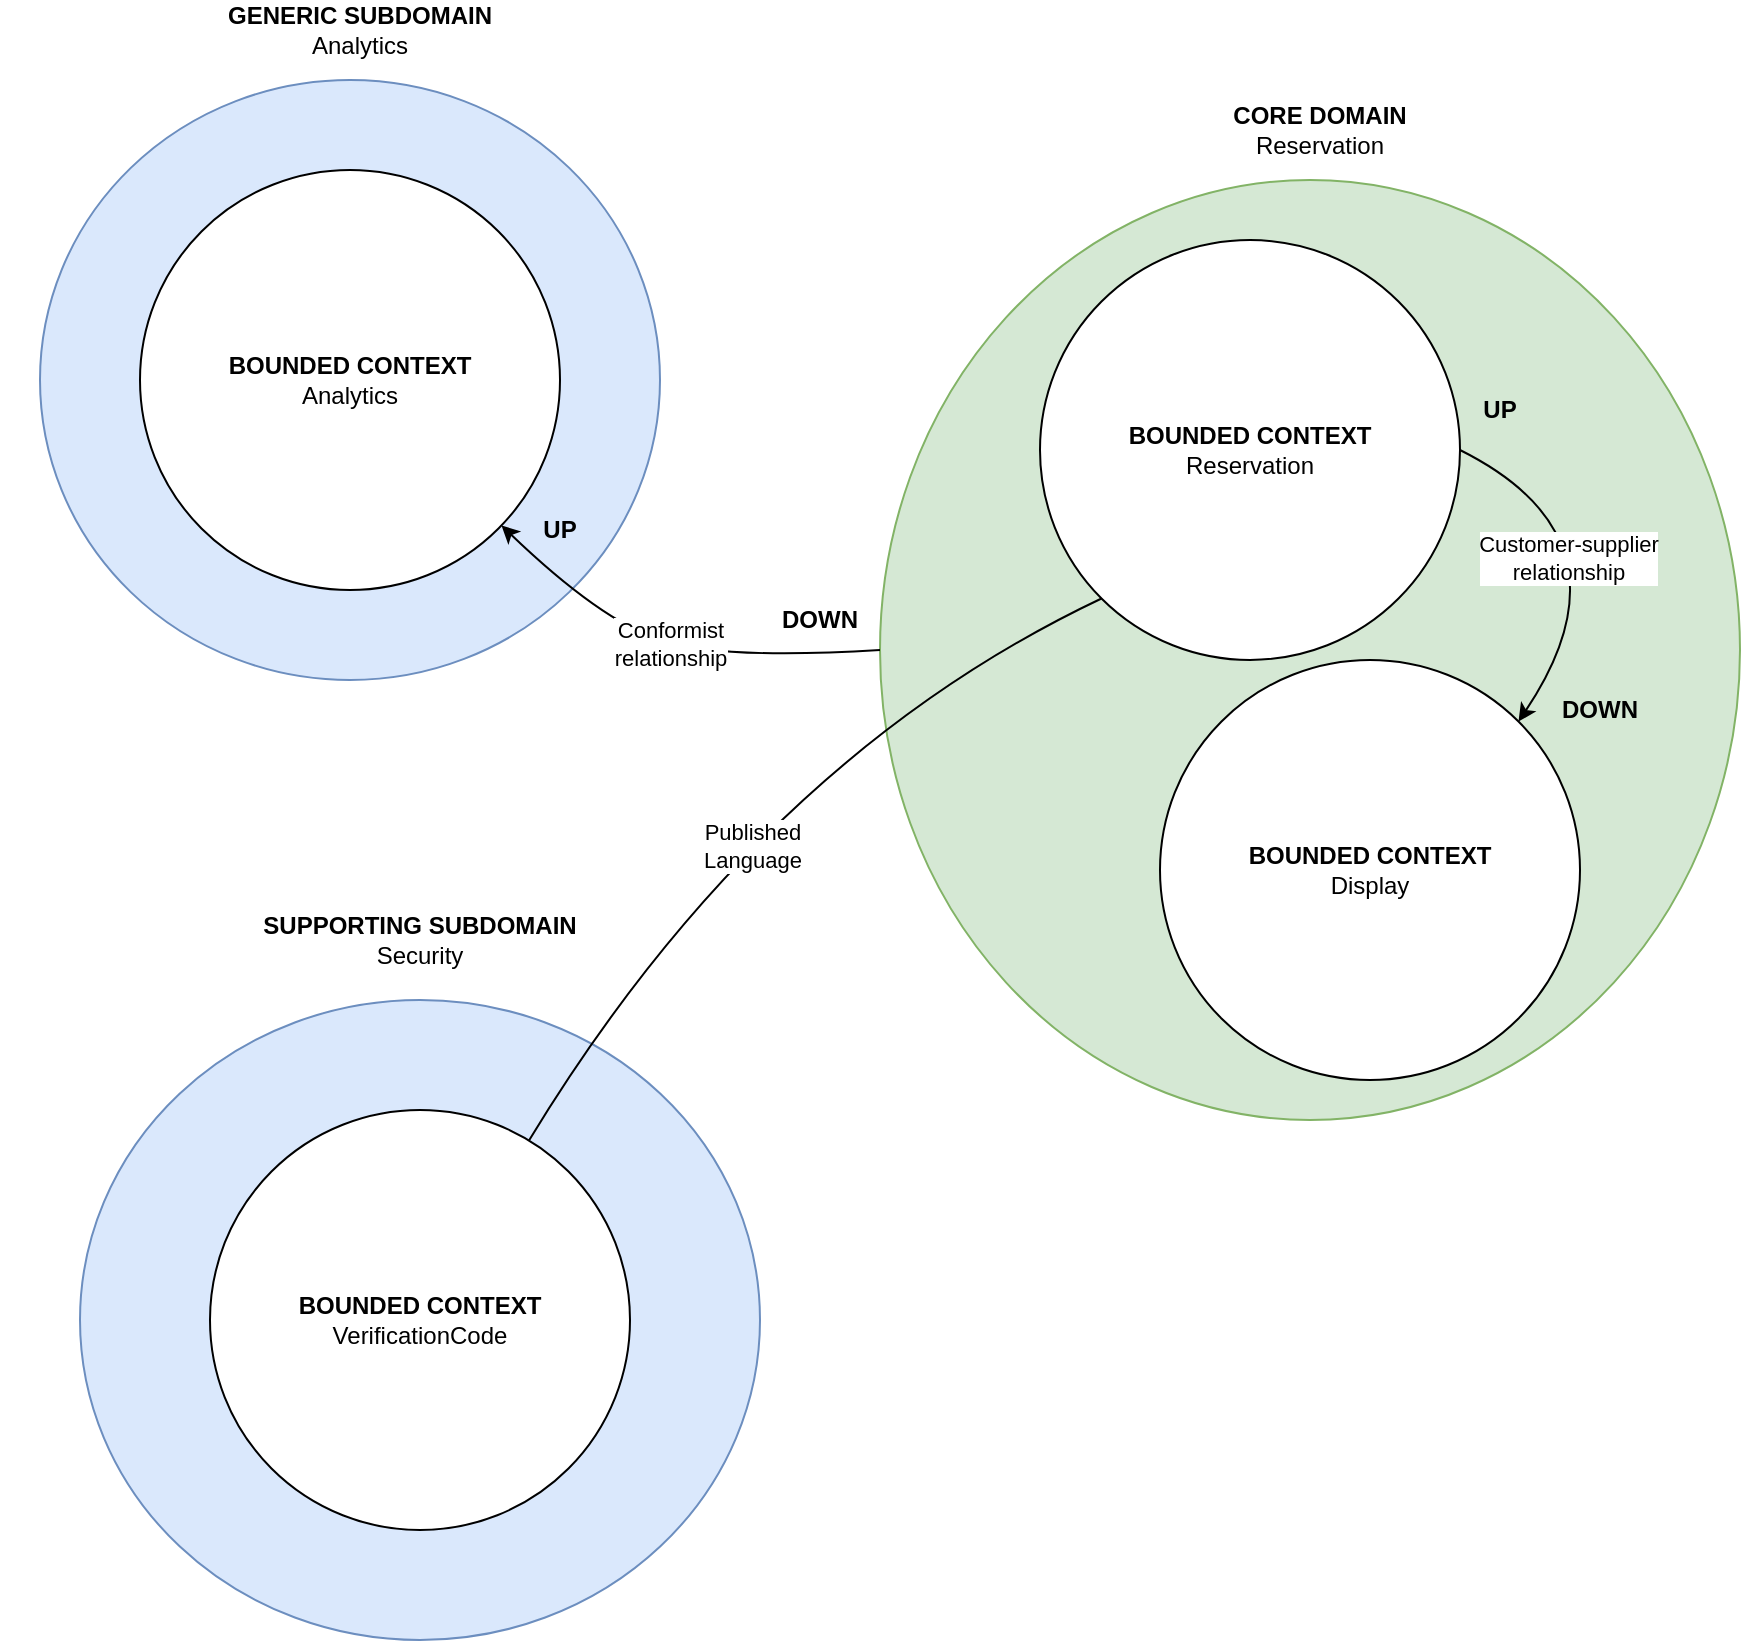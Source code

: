 <mxfile version="20.3.0" type="device"><diagram id="TAoUqO1iwL_giexddwP7" name="Page-1"><mxGraphModel dx="1298" dy="892" grid="1" gridSize="10" guides="1" tooltips="1" connect="1" arrows="1" fold="1" page="1" pageScale="1" pageWidth="827" pageHeight="1169" math="0" shadow="0"><root><mxCell id="0"/><mxCell id="1" parent="0"/><mxCell id="vvGTj9f6tylxwXGKTLJ0-1" value="" style="ellipse;whiteSpace=wrap;html=1;fillColor=#d5e8d4;strokeColor=#82b366;" parent="1" vertex="1"><mxGeometry x="570" y="190" width="430" height="470" as="geometry"/></mxCell><mxCell id="vvGTj9f6tylxwXGKTLJ0-2" value="" style="ellipse;whiteSpace=wrap;html=1;fillColor=#dae8fc;strokeColor=#6c8ebf;" parent="1" vertex="1"><mxGeometry x="170" y="600" width="340" height="320" as="geometry"/></mxCell><mxCell id="vvGTj9f6tylxwXGKTLJ0-3" value="" style="ellipse;whiteSpace=wrap;html=1;fillColor=#dae8fc;strokeColor=#6c8ebf;" parent="1" vertex="1"><mxGeometry x="150" y="140" width="310" height="300" as="geometry"/></mxCell><mxCell id="vvGTj9f6tylxwXGKTLJ0-4" value="&lt;b&gt;CORE DOMAIN&lt;/b&gt;&lt;br&gt;Reservation" style="text;html=1;strokeColor=none;fillColor=none;align=center;verticalAlign=middle;whiteSpace=wrap;rounded=0;" parent="1" vertex="1"><mxGeometry x="570" y="150" width="440" height="30" as="geometry"/></mxCell><mxCell id="vvGTj9f6tylxwXGKTLJ0-5" value="&lt;b&gt;GENERIC SUBDOMAIN&lt;/b&gt;&lt;br&gt;Analytics" style="text;html=1;strokeColor=none;fillColor=none;align=center;verticalAlign=middle;whiteSpace=wrap;rounded=0;" parent="1" vertex="1"><mxGeometry x="130" y="100" width="360" height="30" as="geometry"/></mxCell><mxCell id="vvGTj9f6tylxwXGKTLJ0-6" value="&lt;b&gt;SUPPORTING SUBDOMAIN&lt;/b&gt;&lt;br&gt;Security" style="text;html=1;strokeColor=none;fillColor=none;align=center;verticalAlign=middle;whiteSpace=wrap;rounded=0;" parent="1" vertex="1"><mxGeometry x="140" y="555" width="400" height="30" as="geometry"/></mxCell><mxCell id="vvGTj9f6tylxwXGKTLJ0-7" value="&lt;b&gt;BOUNDED CONTEXT&lt;/b&gt;&lt;br&gt;Analytics" style="ellipse;whiteSpace=wrap;html=1;" parent="1" vertex="1"><mxGeometry x="200" y="185" width="210" height="210" as="geometry"/></mxCell><mxCell id="vvGTj9f6tylxwXGKTLJ0-8" value="&lt;b&gt;BOUNDED CONTEXT&lt;/b&gt;&lt;br&gt;VerificationCode" style="ellipse;whiteSpace=wrap;html=1;" parent="1" vertex="1"><mxGeometry x="235" y="655" width="210" height="210" as="geometry"/></mxCell><mxCell id="vvGTj9f6tylxwXGKTLJ0-9" value="&lt;b&gt;BOUNDED CONTEXT&lt;/b&gt;&lt;br&gt;Display" style="ellipse;whiteSpace=wrap;html=1;" parent="1" vertex="1"><mxGeometry x="710" y="430" width="210" height="210" as="geometry"/></mxCell><mxCell id="vvGTj9f6tylxwXGKTLJ0-10" value="&lt;b&gt;BOUNDED CONTEXT&lt;/b&gt;&lt;br&gt;Reservation" style="ellipse;whiteSpace=wrap;html=1;" parent="1" vertex="1"><mxGeometry x="650" y="220" width="210" height="210" as="geometry"/></mxCell><mxCell id="mSjVZfSALRU4TdUcQ3W9-3" value="" style="curved=1;endArrow=classic;html=1;rounded=0;exitX=0;exitY=0.5;exitDx=0;exitDy=0;" parent="1" source="vvGTj9f6tylxwXGKTLJ0-1" target="vvGTj9f6tylxwXGKTLJ0-7" edge="1"><mxGeometry width="50" height="50" relative="1" as="geometry"><mxPoint x="800" y="640" as="sourcePoint"/><mxPoint x="850" y="590" as="targetPoint"/><Array as="points"><mxPoint x="490" y="430"/><mxPoint x="430" y="410"/></Array></mxGeometry></mxCell><mxCell id="mSjVZfSALRU4TdUcQ3W9-8" value="Conformist&lt;br&gt;relationship" style="edgeLabel;html=1;align=center;verticalAlign=middle;resizable=0;points=[];" parent="mSjVZfSALRU4TdUcQ3W9-3" vertex="1" connectable="0"><mxGeometry x="0.005" relative="1" as="geometry"><mxPoint as="offset"/></mxGeometry></mxCell><mxCell id="mSjVZfSALRU4TdUcQ3W9-4" value="" style="curved=1;endArrow=none;html=1;rounded=0;entryX=0;entryY=1;entryDx=0;entryDy=0;startArrow=none;startFill=0;endFill=0;" parent="1" source="vvGTj9f6tylxwXGKTLJ0-8" target="vvGTj9f6tylxwXGKTLJ0-10" edge="1"><mxGeometry width="50" height="50" relative="1" as="geometry"><mxPoint x="580.0" y="435" as="sourcePoint"/><mxPoint x="390.746" y="372.716" as="targetPoint"/><Array as="points"><mxPoint x="510" y="480"/></Array></mxGeometry></mxCell><mxCell id="mSjVZfSALRU4TdUcQ3W9-9" value="Published&lt;br&gt;Language" style="edgeLabel;html=1;align=center;verticalAlign=middle;resizable=0;points=[];" parent="mSjVZfSALRU4TdUcQ3W9-4" vertex="1" connectable="0"><mxGeometry x="-0.105" y="-19" relative="1" as="geometry"><mxPoint as="offset"/></mxGeometry></mxCell><mxCell id="mSjVZfSALRU4TdUcQ3W9-7" value="" style="curved=1;endArrow=classic;html=1;rounded=0;entryX=1;entryY=0;entryDx=0;entryDy=0;exitX=1;exitY=0.5;exitDx=0;exitDy=0;" parent="1" source="vvGTj9f6tylxwXGKTLJ0-10" target="vvGTj9f6tylxwXGKTLJ0-9" edge="1"><mxGeometry width="50" height="50" relative="1" as="geometry"><mxPoint x="800" y="640" as="sourcePoint"/><mxPoint x="850" y="590" as="targetPoint"/><Array as="points"><mxPoint x="950" y="370"/></Array></mxGeometry></mxCell><mxCell id="mSjVZfSALRU4TdUcQ3W9-10" value="Customer-supplier&lt;br&gt;relationship" style="edgeLabel;html=1;align=center;verticalAlign=middle;resizable=0;points=[];" parent="mSjVZfSALRU4TdUcQ3W9-7" vertex="1" connectable="0"><mxGeometry x="-0.309" y="-24" relative="1" as="geometry"><mxPoint as="offset"/></mxGeometry></mxCell><mxCell id="zYbrjGwLXJhmWlL_Zobe-1" value="&lt;b&gt;UP&lt;/b&gt;" style="text;html=1;strokeColor=none;fillColor=none;align=center;verticalAlign=middle;whiteSpace=wrap;rounded=0;" vertex="1" parent="1"><mxGeometry x="390" y="350" width="40" height="30" as="geometry"/></mxCell><mxCell id="zYbrjGwLXJhmWlL_Zobe-2" value="&lt;b&gt;DOWN&lt;/b&gt;" style="text;html=1;strokeColor=none;fillColor=none;align=center;verticalAlign=middle;whiteSpace=wrap;rounded=0;" vertex="1" parent="1"><mxGeometry x="520" y="395" width="40" height="30" as="geometry"/></mxCell><mxCell id="zYbrjGwLXJhmWlL_Zobe-3" value="&lt;b&gt;UP&lt;/b&gt;" style="text;html=1;strokeColor=none;fillColor=none;align=center;verticalAlign=middle;whiteSpace=wrap;rounded=0;" vertex="1" parent="1"><mxGeometry x="860" y="290" width="40" height="30" as="geometry"/></mxCell><mxCell id="zYbrjGwLXJhmWlL_Zobe-4" value="&lt;b&gt;DOWN&lt;/b&gt;" style="text;html=1;strokeColor=none;fillColor=none;align=center;verticalAlign=middle;whiteSpace=wrap;rounded=0;" vertex="1" parent="1"><mxGeometry x="910" y="440" width="40" height="30" as="geometry"/></mxCell></root></mxGraphModel></diagram></mxfile>
